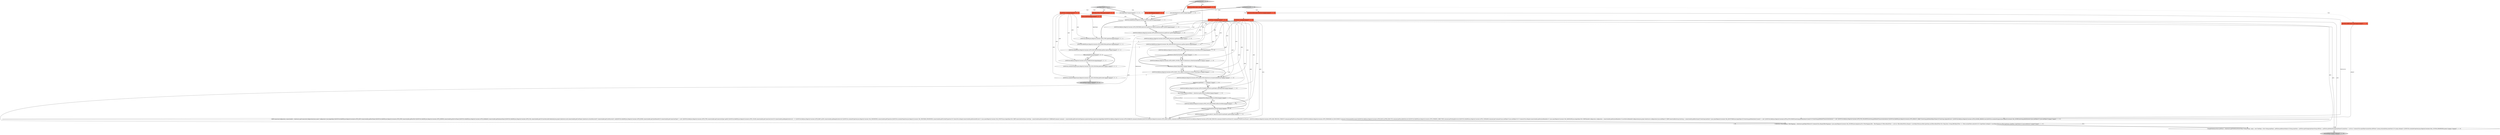 digraph {
36 [style = filled, label = "json.endObject()@@@13@@@['0', '0', '1']", fillcolor = lightgray, shape = ellipse image = "AAA0AAABBB3BBB"];
25 [style = filled, label = "{Collection<FilterMapping> filterMappings = dataSource.getObjectFilters()if (!CommonUtils.isEmpty(filterMappings)) {json.name(RegistryConstants.TAG_FILTERS)json.beginArray()for (FilterMapping filter : filterMappings){if (filter.defaultFilter != null && !filter.defaultFilter.isEmpty()) {saveObjectFiler(json,filter.typeName,null,filter.defaultFilter)}for (Map.Entry<String,DBSObjectFilter> cf : filter.customFilters.entrySet()){if (!cf.getValue().isEmpty()) {saveObjectFiler(json,filter.typeName,cf.getKey(),cf.getValue())}}}json.endArray()}}@@@97@@@['1', '1', '0']", fillcolor = white, shape = ellipse image = "AAA0AAABBB1BBB"];
20 [style = filled, label = "saveDataSource['1', '0', '0']", fillcolor = lightgray, shape = diamond image = "AAA0AAABBB1BBB"];
0 [style = filled, label = "final String lockPasswordHash = dataSource.getLockPasswordHash()@@@20@@@['1', '1', '0']", fillcolor = white, shape = ellipse image = "AAA0AAABBB1BBB"];
4 [style = filled, label = "JSONUtils.field(json,RegistryConstants.ATTR_DRIVER,dataSource.getDriver().getId())@@@6@@@['1', '1', '0']", fillcolor = white, shape = ellipse image = "AAA0AAABBB1BBB"];
3 [style = filled, label = "json.endObject()@@@129@@@['1', '1', '0']", fillcolor = lightgray, shape = ellipse image = "AAA0AAABBB1BBB"];
27 [style = filled, label = "JsonWriter json@@@2@@@['0', '1', '0']", fillcolor = tomato, shape = box image = "AAA0AAABBB2BBB"];
29 [style = filled, label = "DataSourceDescriptor dataSource@@@2@@@['0', '1', '0']", fillcolor = tomato, shape = box image = "AAA1AAABBB2BBB"];
31 [style = filled, label = "JSONUtils.field(json,RegistryConstants.ATTR_ENABLED,false)@@@9@@@['0', '0', '1']", fillcolor = white, shape = ellipse image = "AAA0AAABBB3BBB"];
6 [style = filled, label = "JSONUtils.field(json,RegistryConstants.ATTR_FOLDER,dataSource.getFolder().getFolderPath())@@@18@@@['1', '1', '0']", fillcolor = white, shape = ellipse image = "AAA0AAABBB1BBB"];
39 [style = filled, label = "json.beginObject()@@@3@@@['0', '0', '1']", fillcolor = white, shape = ellipse image = "AAA0AAABBB3BBB"];
22 [style = filled, label = "dataSource.getFolder() != null@@@17@@@['1', '1', '0']", fillcolor = white, shape = diamond image = "AAA0AAABBB1BBB"];
9 [style = filled, label = "JSONUtils.field(json,RegistryConstants.ATTR_SAVE_PASSWORD,dataSource.isSavePassword())@@@9@@@['1', '1', '0']", fillcolor = white, shape = ellipse image = "AAA0AAABBB1BBB"];
17 [style = filled, label = "DataSourceDescriptor dataSource@@@2@@@['1', '0', '0']", fillcolor = tomato, shape = box image = "AAA1AAABBB1BBB"];
32 [style = filled, label = "JSONUtils.fieldNE(json,RegistryConstants.ATTR_DESCRIPTION,filter.getDescription())@@@7@@@['0', '0', '1']", fillcolor = white, shape = ellipse image = "AAA0AAABBB3BBB"];
8 [style = filled, label = "dataSource.hasSharedVirtualModel()@@@24@@@['1', '1', '0']", fillcolor = white, shape = diamond image = "AAA0AAABBB1BBB"];
35 [style = filled, label = "String typeName@@@2@@@['0', '0', '1']", fillcolor = tomato, shape = box image = "AAA0AAABBB3BBB"];
12 [style = filled, label = "JsonWriter json@@@2@@@['1', '0', '0']", fillcolor = tomato, shape = box image = "AAA0AAABBB1BBB"];
26 [style = filled, label = "@NotNull DBPProject project@@@2@@@['0', '1', '0']", fillcolor = tomato, shape = box image = "AAA0AAABBB2BBB"];
23 [style = filled, label = "JSONUtils.fieldNE(json,RegistryConstants.TAG_DESCRIPTION,dataSource.getDescription())@@@8@@@['1', '1', '0']", fillcolor = white, shape = ellipse image = "AAA0AAABBB1BBB"];
41 [style = filled, label = "JSONUtils.fieldNE(json,RegistryConstants.ATTR_TYPE,typeName)@@@5@@@['0', '0', '1']", fillcolor = white, shape = ellipse image = "AAA0AAABBB3BBB"];
43 [style = filled, label = "!filter.isEnabled()@@@8@@@['0', '0', '1']", fillcolor = white, shape = diamond image = "AAA0AAABBB3BBB"];
10 [style = filled, label = "json.name(dataSource.getId())@@@3@@@['1', '1', '0']", fillcolor = white, shape = ellipse image = "AAA0AAABBB1BBB"];
18 [style = filled, label = "JSONUtils.field(json,RegistryConstants.ATTR_NAME,dataSource.getName())@@@7@@@['1', '1', '0']", fillcolor = white, shape = ellipse image = "AAA0AAABBB1BBB"];
34 [style = filled, label = "JsonWriter json@@@2@@@['0', '0', '1']", fillcolor = tomato, shape = box image = "AAA0AAABBB3BBB"];
37 [style = filled, label = "JSONUtils.serializeStringList(json,RegistryConstants.TAG_INCLUDE,filter.getInclude())@@@11@@@['0', '0', '1']", fillcolor = white, shape = ellipse image = "AAA0AAABBB3BBB"];
40 [style = filled, label = "JSONUtils.fieldNE(json,RegistryConstants.ATTR_NAME,filter.getName())@@@6@@@['0', '0', '1']", fillcolor = white, shape = ellipse image = "AAA0AAABBB3BBB"];
11 [style = filled, label = "JSONUtils.field(json,RegistryConstants.ATTR_LOCK_PASSWORD,lockPasswordHash)@@@22@@@['1', '1', '0']", fillcolor = white, shape = ellipse image = "AAA0AAABBB1BBB"];
19 [style = filled, label = "JSONUtils.field(json,RegistryConstants.ATTR_SHOW_UTIL_OBJECTS,dataSource.isShowUtilityObjects())@@@14@@@['1', '1', '0']", fillcolor = white, shape = ellipse image = "AAA0AAABBB1BBB"];
16 [style = filled, label = "!CommonUtils.isEmpty(lockPasswordHash)@@@21@@@['1', '1', '0']", fillcolor = white, shape = diamond image = "AAA0AAABBB1BBB"];
15 [style = filled, label = "JSONUtils.field(json,RegistryConstants.ATTR_PROVIDER,dataSource.getDriver().getProviderDescriptor().getId())@@@5@@@['1', '1', '0']", fillcolor = white, shape = ellipse image = "AAA0AAABBB1BBB"];
28 [style = filled, label = "saveDataSource['0', '1', '0']", fillcolor = lightgray, shape = diamond image = "AAA0AAABBB2BBB"];
7 [style = filled, label = "dataSource.isShowSystemObjects()@@@10@@@['1', '1', '0']", fillcolor = white, shape = diamond image = "AAA0AAABBB1BBB"];
24 [style = filled, label = "{SimplePreferenceStore prefStore = dataSource.getPreferenceStore()Map<String,String> props = new TreeMap<>()for (String propName : prefStore.preferenceNames()){String propValue = prefStore.getString(propName)String defValue = prefStore.getDefaultString(propName)if (propValue != null && !CommonUtils.equalObjects(propValue,defValue)) {props.put(propName,propValue)}}if (!props.isEmpty()) {JSONUtils.serializeProperties(json,RegistryConstants.TAG_CUSTOM_PROPERTIES,props)}}@@@115@@@['1', '1', '0']", fillcolor = white, shape = ellipse image = "AAA0AAABBB1BBB"];
38 [style = filled, label = "DBSObjectFilter filter@@@2@@@['0', '0', '1']", fillcolor = tomato, shape = box image = "AAA0AAABBB3BBB"];
5 [style = filled, label = "JSONUtils.fieldNE(json,RegistryConstants.ATTR_ID,objectID)@@@4@@@['1', '1', '1']", fillcolor = white, shape = ellipse image = "AAA0AAABBB1BBB"];
2 [style = filled, label = "JSONUtils.field(json,RegistryConstants.ATTR_SHOW_SYSTEM_OBJECTS,dataSource.isShowSystemObjects())@@@11@@@['1', '1', '0']", fillcolor = white, shape = ellipse image = "AAA0AAABBB1BBB"];
30 [style = filled, label = "saveObjectFiler['0', '0', '1']", fillcolor = lightgray, shape = diamond image = "AAA0AAABBB3BBB"];
21 [style = filled, label = "JSONUtils.field(json,RegistryConstants.ATTR_READ_ONLY,dataSource.isConnectionReadOnly())@@@16@@@['1', '1', '0']", fillcolor = white, shape = ellipse image = "AAA0AAABBB1BBB"];
33 [style = filled, label = "JSONUtils.serializeStringList(json,RegistryConstants.TAG_EXCLUDE,filter.getExclude())@@@12@@@['0', '0', '1']", fillcolor = white, shape = ellipse image = "AAA0AAABBB3BBB"];
14 [style = filled, label = "{DBPConnectionConfiguration connectionInfo = dataSource.getConnectionConfiguration()json.name(\"configuration\")json.beginObject()JSONUtils.fieldNE(json,RegistryConstants.ATTR_HOST,connectionInfo.getHostName())JSONUtils.fieldNE(json,RegistryConstants.ATTR_PORT,connectionInfo.getHostPort())JSONUtils.fieldNE(json,RegistryConstants.ATTR_SERVER,connectionInfo.getServerName())JSONUtils.fieldNE(json,RegistryConstants.ATTR_DATABASE,connectionInfo.getDatabaseName())JSONUtils.fieldNE(json,RegistryConstants.ATTR_URL,connectionInfo.getUrl())saveSecuredCredentials(json,project,dataSource,null,connectionInfo.getUserName(),dataSource.isSavePassword()? connectionInfo.getUserPassword(): null)JSONUtils.fieldNE(json,RegistryConstants.ATTR_HOME,connectionInfo.getClientHomeId())if (connectionInfo.getConnectionType() != null) {JSONUtils.field(json,RegistryConstants.ATTR_TYPE,connectionInfo.getConnectionType().getId())}JSONUtils.fieldNE(json,RegistryConstants.ATTR_COLOR,connectionInfo.getConnectionColor())if (connectionInfo.getKeepAliveInterval() > 0) {JSONUtils.field(json,RegistryConstants.ATTR_KEEP_ALIVE,connectionInfo.getKeepAliveInterval())}JSONUtils.serializeProperties(json,RegistryConstants.TAG_PROPERTIES,connectionInfo.getProperties())JSONUtils.serializeProperties(json,RegistryConstants.TAG_PROVIDER_PROPERTIES,connectionInfo.getProviderProperties())if (!ArrayUtils.isEmpty(connectionInfo.getDeclaredEvents())) {json.name(RegistryConstants.TAG_EVENTS)json.beginObject()for (DBPConnectionEventType eventType : connectionInfo.getDeclaredEvents()){DBRShellCommand command = connectionInfo.getEvent(eventType)json.name(eventType.name())json.beginObject()JSONUtils.field(json,RegistryConstants.ATTR_ENABLED,command.isEnabled())JSONUtils.field(json,RegistryConstants.ATTR_SHOW_PANEL,command.isShowProcessPanel())JSONUtils.field(json,RegistryConstants.ATTR_WAIT_PROCESS,command.isWaitProcessFinish())if (command.isWaitProcessFinish()) {JSONUtils.field(json,RegistryConstants.ATTR_WAIT_PROCESS_TIMEOUT,command.getWaitProcessTimeoutMs())}JSONUtils.field(json,RegistryConstants.ATTR_TERMINATE_AT_DISCONNECT,command.isTerminateAtDisconnect())JSONUtils.field(json,RegistryConstants.ATTR_PAUSE_AFTER_EXECUTE,command.getPauseAfterExecute())JSONUtils.fieldNE(json,RegistryConstants.ATTR_WORKING_DIRECTORY,command.getWorkingDirectory())JSONUtils.fieldNE(json,RegistryConstants.ATTR_COMMAND,command.getCommand())json.endObject()}json.endObject()}if (!CommonUtils.isEmpty(connectionInfo.getDeclaredHandlers())) {json.name(RegistryConstants.TAG_HANDLERS)json.beginObject()for (DBWHandlerConfiguration configuration : connectionInfo.getDeclaredHandlers()){saveNetworkHandlerConfiguration(json,project,dataSource,configuration)}json.endObject()}{DBPConnectionBootstrap bootstrap = connectionInfo.getBootstrap()if (bootstrap.hasData()) {json.name(RegistryConstants.TAG_BOOTSTRAP)json.beginObject()if (bootstrap.getDefaultAutoCommit() != null) {JSONUtils.field(json,RegistryConstants.ATTR_AUTOCOMMIT,bootstrap.getDefaultAutoCommit())}if (bootstrap.getDefaultTransactionIsolation() != null) {JSONUtils.field(json,RegistryConstants.ATTR_TXN_ISOLATION,bootstrap.getDefaultTransactionIsolation())}JSONUtils.fieldNE(json,RegistryConstants.ATTR_DEFAULT_OBJECT,bootstrap.getDefaultObjectName())if (bootstrap.isIgnoreErrors()) {JSONUtils.field(json,RegistryConstants.ATTR_IGNORE_ERRORS,true)}JSONUtils.serializeStringList(json,RegistryConstants.TAG_QUERY,bootstrap.getInitQueries())json.endObject()}}json.endObject()}@@@27@@@['1', '1', '0']", fillcolor = white, shape = ellipse image = "AAA0AAABBB1BBB"];
42 [style = filled, label = "String objectID@@@2@@@['0', '0', '1']", fillcolor = tomato, shape = box image = "AAA0AAABBB3BBB"];
13 [style = filled, label = "JSONUtils.field(json,\"virtual-model-id\",dataSource.getVirtualModel().getId())@@@25@@@['1', '1', '0']", fillcolor = white, shape = ellipse image = "AAA0AAABBB1BBB"];
1 [style = filled, label = "dataSource.isShowUtilityObjects()@@@13@@@['1', '1', '0']", fillcolor = white, shape = diamond image = "AAA0AAABBB1BBB"];
31->37 [style = bold, label=""];
14->25 [style = bold, label=""];
12->14 [style = solid, label="json"];
12->4 [style = solid, label="json"];
27->2 [style = solid, label="json"];
5->15 [style = bold, label=""];
17->14 [style = solid, label="dataSource"];
12->21 [style = solid, label="json"];
9->7 [style = bold, label=""];
15->5 [style = dashed, label="0"];
23->32 [style = dashed, label="0"];
27->18 [style = solid, label="json"];
22->0 [style = bold, label=""];
29->14 [style = solid, label="dataSource"];
27->11 [style = solid, label="json"];
1->21 [style = bold, label=""];
35->41 [style = solid, label="typeName"];
26->14 [style = solid, label="project"];
28->27 [style = dotted, label="true"];
27->24 [style = solid, label="json"];
37->33 [style = bold, label=""];
27->4 [style = solid, label="json"];
13->14 [style = bold, label=""];
34->5 [style = solid, label="json"];
7->1 [style = bold, label=""];
12->13 [style = solid, label="json"];
27->9 [style = solid, label="json"];
4->18 [style = bold, label=""];
27->23 [style = solid, label="json"];
28->29 [style = dotted, label="true"];
25->24 [style = bold, label=""];
0->11 [style = solid, label="lockPasswordHash"];
21->22 [style = bold, label=""];
7->2 [style = bold, label=""];
42->5 [style = solid, label="objectID"];
33->36 [style = bold, label=""];
11->8 [style = bold, label=""];
27->13 [style = solid, label="json"];
1->19 [style = bold, label=""];
16->11 [style = dotted, label="true"];
24->3 [style = bold, label=""];
34->32 [style = solid, label="json"];
22->6 [style = bold, label=""];
4->41 [style = dashed, label="0"];
7->2 [style = dotted, label="true"];
18->40 [style = dashed, label="0"];
0->16 [style = bold, label=""];
27->15 [style = solid, label="json"];
30->42 [style = dotted, label="true"];
18->23 [style = bold, label=""];
16->8 [style = bold, label=""];
39->5 [style = bold, label=""];
2->1 [style = bold, label=""];
20->17 [style = dotted, label="true"];
8->14 [style = bold, label=""];
12->23 [style = solid, label="json"];
17->42 [style = dashed, label="0"];
30->34 [style = dotted, label="true"];
1->19 [style = dotted, label="true"];
27->19 [style = solid, label="json"];
12->6 [style = solid, label="json"];
10->5 [style = bold, label=""];
12->19 [style = solid, label="json"];
41->40 [style = bold, label=""];
40->32 [style = bold, label=""];
30->38 [style = dotted, label="true"];
8->13 [style = dotted, label="true"];
8->13 [style = bold, label=""];
12->24 [style = solid, label="json"];
43->31 [style = bold, label=""];
19->21 [style = bold, label=""];
12->2 [style = solid, label="json"];
16->11 [style = bold, label=""];
28->10 [style = bold, label=""];
12->11 [style = solid, label="json"];
27->21 [style = solid, label="json"];
6->0 [style = bold, label=""];
43->37 [style = bold, label=""];
32->43 [style = bold, label=""];
17->29 [style = dashed, label="0"];
22->6 [style = dotted, label="true"];
20->10 [style = bold, label=""];
27->6 [style = solid, label="json"];
34->37 [style = solid, label="json"];
27->14 [style = solid, label="json"];
12->25 [style = solid, label="json"];
34->41 [style = solid, label="json"];
5->41 [style = bold, label=""];
30->35 [style = dotted, label="true"];
28->26 [style = dotted, label="true"];
34->40 [style = solid, label="json"];
15->4 [style = bold, label=""];
30->39 [style = bold, label=""];
27->25 [style = solid, label="json"];
12->9 [style = solid, label="json"];
34->31 [style = solid, label="json"];
43->31 [style = dotted, label="true"];
34->33 [style = solid, label="json"];
20->12 [style = dotted, label="true"];
12->15 [style = solid, label="json"];
19->33 [style = dashed, label="0"];
23->9 [style = bold, label=""];
12->18 [style = solid, label="json"];
}

